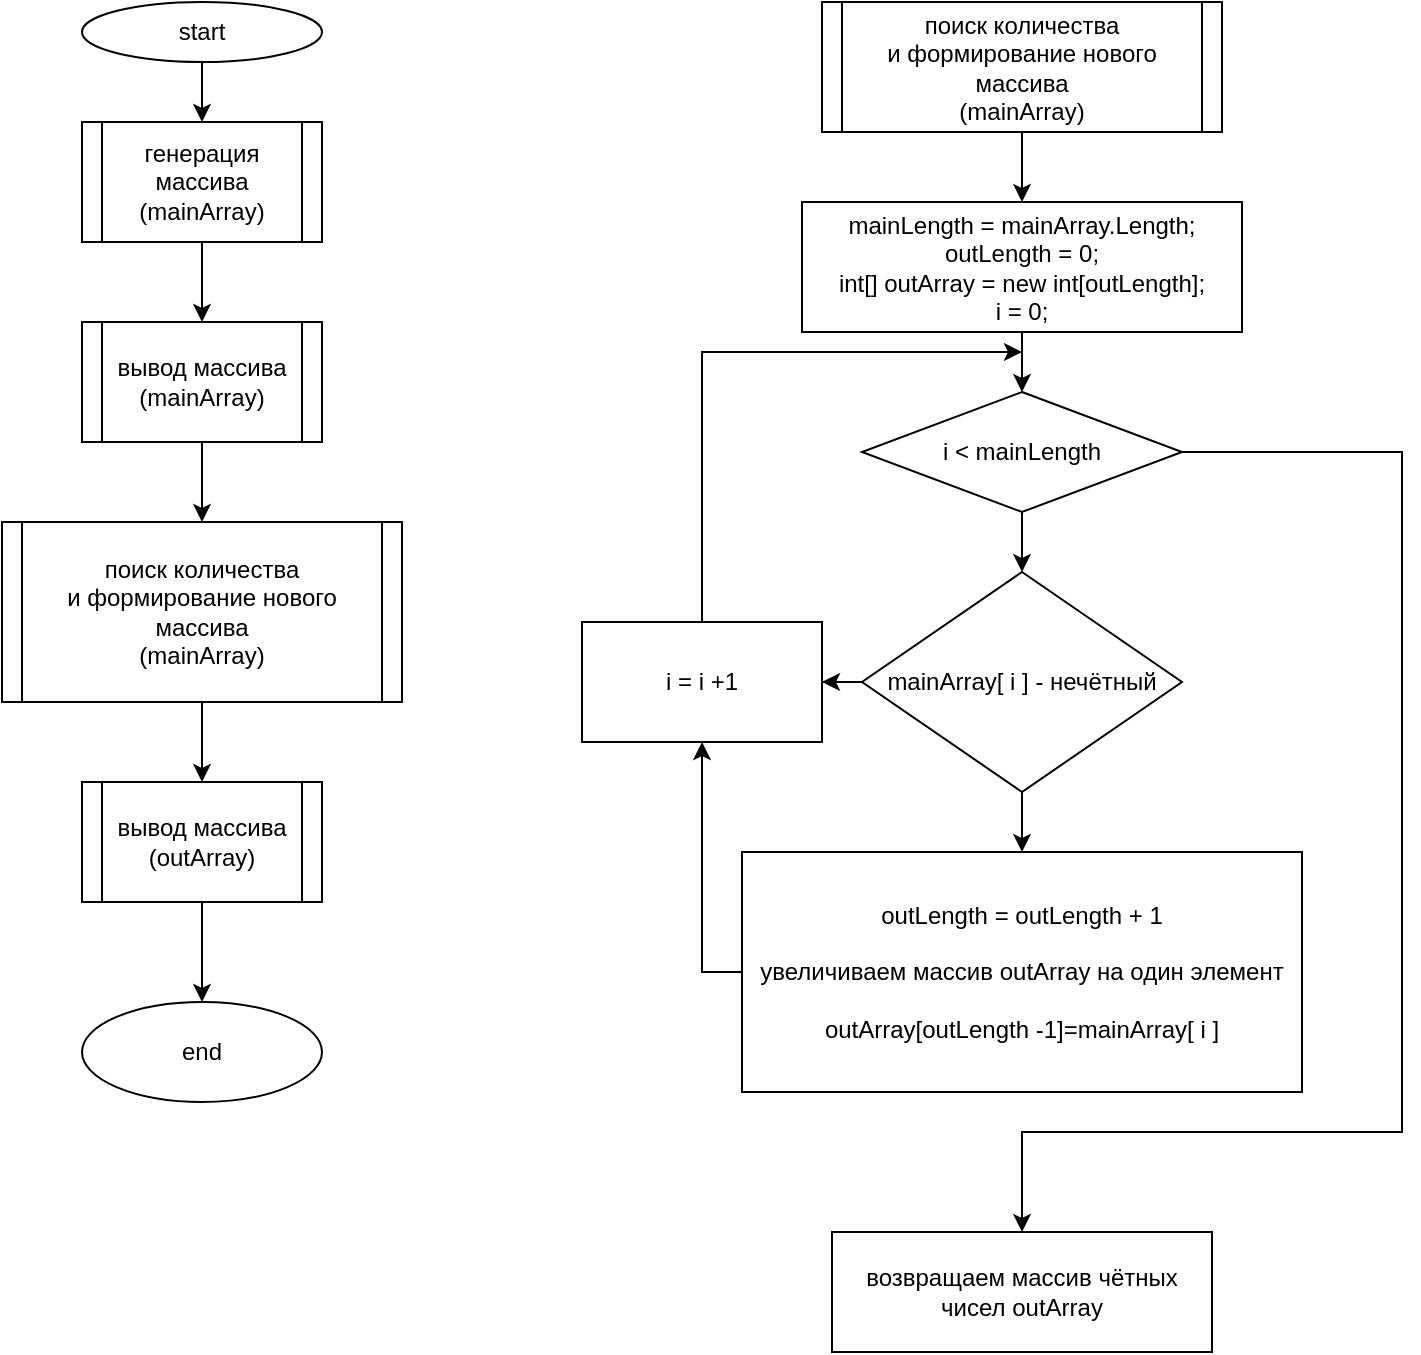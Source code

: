 <mxfile version="16.5.3" type="github">
  <diagram id="o4FirnvywalzVpw2QpcL" name="Page-1">
    <mxGraphModel dx="1102" dy="892" grid="1" gridSize="10" guides="1" tooltips="1" connect="1" arrows="1" fold="1" page="1" pageScale="1" pageWidth="827" pageHeight="1169" math="0" shadow="0">
      <root>
        <mxCell id="0" />
        <mxCell id="1" parent="0" />
        <mxCell id="huOrPXU11JPkUaO9ujRi-4" style="edgeStyle=orthogonalEdgeStyle;rounded=0;orthogonalLoop=1;jettySize=auto;html=1;entryX=0.5;entryY=0;entryDx=0;entryDy=0;" edge="1" parent="1" source="huOrPXU11JPkUaO9ujRi-1" target="huOrPXU11JPkUaO9ujRi-2">
          <mxGeometry relative="1" as="geometry" />
        </mxCell>
        <mxCell id="huOrPXU11JPkUaO9ujRi-1" value="start" style="ellipse;whiteSpace=wrap;html=1;" vertex="1" parent="1">
          <mxGeometry x="100" y="35" width="120" height="30" as="geometry" />
        </mxCell>
        <mxCell id="huOrPXU11JPkUaO9ujRi-9" style="edgeStyle=orthogonalEdgeStyle;rounded=0;orthogonalLoop=1;jettySize=auto;html=1;entryX=0.5;entryY=0;entryDx=0;entryDy=0;" edge="1" parent="1" source="huOrPXU11JPkUaO9ujRi-2" target="huOrPXU11JPkUaO9ujRi-7">
          <mxGeometry relative="1" as="geometry" />
        </mxCell>
        <mxCell id="huOrPXU11JPkUaO9ujRi-2" value="&lt;div&gt;генерация массива&lt;/div&gt;&lt;div&gt;(mainArray)&lt;br&gt;&lt;/div&gt;" style="shape=process;whiteSpace=wrap;html=1;backgroundOutline=1;size=0.083;" vertex="1" parent="1">
          <mxGeometry x="100" y="95" width="120" height="60" as="geometry" />
        </mxCell>
        <mxCell id="huOrPXU11JPkUaO9ujRi-11" style="edgeStyle=orthogonalEdgeStyle;rounded=0;orthogonalLoop=1;jettySize=auto;html=1;entryX=0.5;entryY=0;entryDx=0;entryDy=0;" edge="1" parent="1" source="huOrPXU11JPkUaO9ujRi-5" target="huOrPXU11JPkUaO9ujRi-10">
          <mxGeometry relative="1" as="geometry" />
        </mxCell>
        <mxCell id="huOrPXU11JPkUaO9ujRi-5" value="&lt;div&gt;поиск количества&lt;/div&gt;&lt;div&gt;и формирование нового массива&lt;/div&gt;&lt;div&gt;(mainArray)&lt;br&gt;&lt;/div&gt;" style="shape=process;whiteSpace=wrap;html=1;backgroundOutline=1;size=0.05;" vertex="1" parent="1">
          <mxGeometry x="60" y="295" width="200" height="90" as="geometry" />
        </mxCell>
        <mxCell id="huOrPXU11JPkUaO9ujRi-8" value="" style="edgeStyle=orthogonalEdgeStyle;rounded=0;orthogonalLoop=1;jettySize=auto;html=1;" edge="1" parent="1" source="huOrPXU11JPkUaO9ujRi-7" target="huOrPXU11JPkUaO9ujRi-5">
          <mxGeometry relative="1" as="geometry" />
        </mxCell>
        <mxCell id="huOrPXU11JPkUaO9ujRi-7" value="&lt;div&gt;вывод массива&lt;/div&gt;&lt;div&gt;(mainArray)&lt;br&gt;&lt;/div&gt;" style="shape=process;whiteSpace=wrap;html=1;backgroundOutline=1;size=0.083;" vertex="1" parent="1">
          <mxGeometry x="100" y="195" width="120" height="60" as="geometry" />
        </mxCell>
        <mxCell id="huOrPXU11JPkUaO9ujRi-13" style="edgeStyle=orthogonalEdgeStyle;rounded=0;orthogonalLoop=1;jettySize=auto;html=1;entryX=0.5;entryY=0;entryDx=0;entryDy=0;" edge="1" parent="1" source="huOrPXU11JPkUaO9ujRi-10" target="huOrPXU11JPkUaO9ujRi-12">
          <mxGeometry relative="1" as="geometry" />
        </mxCell>
        <mxCell id="huOrPXU11JPkUaO9ujRi-10" value="&lt;div&gt;вывод массива&lt;/div&gt;&lt;div&gt;(outArray)&lt;br&gt;&lt;/div&gt;" style="shape=process;whiteSpace=wrap;html=1;backgroundOutline=1;size=0.083;" vertex="1" parent="1">
          <mxGeometry x="100" y="425" width="120" height="60" as="geometry" />
        </mxCell>
        <mxCell id="huOrPXU11JPkUaO9ujRi-12" value="end" style="ellipse;whiteSpace=wrap;html=1;" vertex="1" parent="1">
          <mxGeometry x="100" y="535" width="120" height="50" as="geometry" />
        </mxCell>
        <mxCell id="huOrPXU11JPkUaO9ujRi-16" value="" style="edgeStyle=orthogonalEdgeStyle;rounded=0;orthogonalLoop=1;jettySize=auto;html=1;" edge="1" parent="1" source="huOrPXU11JPkUaO9ujRi-14" target="huOrPXU11JPkUaO9ujRi-15">
          <mxGeometry relative="1" as="geometry" />
        </mxCell>
        <mxCell id="huOrPXU11JPkUaO9ujRi-14" value="&lt;div&gt;поиск количества&lt;/div&gt;&lt;div&gt;и формирование нового массива&lt;/div&gt;&lt;div&gt;(mainArray)&lt;br&gt;&lt;/div&gt;" style="shape=process;whiteSpace=wrap;html=1;backgroundOutline=1;size=0.05;" vertex="1" parent="1">
          <mxGeometry x="470" y="35" width="200" height="65" as="geometry" />
        </mxCell>
        <mxCell id="huOrPXU11JPkUaO9ujRi-20" value="" style="edgeStyle=orthogonalEdgeStyle;rounded=0;orthogonalLoop=1;jettySize=auto;html=1;" edge="1" parent="1" source="huOrPXU11JPkUaO9ujRi-15" target="huOrPXU11JPkUaO9ujRi-19">
          <mxGeometry relative="1" as="geometry" />
        </mxCell>
        <mxCell id="huOrPXU11JPkUaO9ujRi-15" value="mainLength = mainArray.Length;&lt;div&gt;outLength = 0;&lt;/div&gt;&lt;div&gt;&lt;div&gt;int[] outArray = new int[outLength];&lt;/div&gt;&lt;div&gt;i = 0;&lt;br&gt;&lt;/div&gt;&lt;/div&gt;" style="rounded=0;whiteSpace=wrap;html=1;" vertex="1" parent="1">
          <mxGeometry x="460" y="135" width="220" height="65" as="geometry" />
        </mxCell>
        <mxCell id="huOrPXU11JPkUaO9ujRi-23" value="" style="edgeStyle=orthogonalEdgeStyle;rounded=0;orthogonalLoop=1;jettySize=auto;html=1;entryX=0.5;entryY=0;entryDx=0;entryDy=0;" edge="1" parent="1" source="huOrPXU11JPkUaO9ujRi-19" target="huOrPXU11JPkUaO9ujRi-25">
          <mxGeometry relative="1" as="geometry">
            <mxPoint x="570" y="295" as="targetPoint" />
          </mxGeometry>
        </mxCell>
        <mxCell id="huOrPXU11JPkUaO9ujRi-33" style="edgeStyle=orthogonalEdgeStyle;rounded=0;orthogonalLoop=1;jettySize=auto;html=1;" edge="1" parent="1" source="huOrPXU11JPkUaO9ujRi-19">
          <mxGeometry relative="1" as="geometry">
            <mxPoint x="570" y="650" as="targetPoint" />
            <Array as="points">
              <mxPoint x="760" y="260" />
              <mxPoint x="760" y="600" />
              <mxPoint x="570" y="600" />
            </Array>
          </mxGeometry>
        </mxCell>
        <mxCell id="huOrPXU11JPkUaO9ujRi-19" value="i &amp;lt; mainLength " style="rhombus;whiteSpace=wrap;html=1;rounded=0;" vertex="1" parent="1">
          <mxGeometry x="490" y="230" width="160" height="60" as="geometry" />
        </mxCell>
        <mxCell id="huOrPXU11JPkUaO9ujRi-21" style="edgeStyle=orthogonalEdgeStyle;rounded=0;orthogonalLoop=1;jettySize=auto;html=1;exitX=0.5;exitY=1;exitDx=0;exitDy=0;" edge="1" parent="1" source="huOrPXU11JPkUaO9ujRi-19" target="huOrPXU11JPkUaO9ujRi-19">
          <mxGeometry relative="1" as="geometry" />
        </mxCell>
        <mxCell id="huOrPXU11JPkUaO9ujRi-28" value="" style="edgeStyle=orthogonalEdgeStyle;rounded=0;orthogonalLoop=1;jettySize=auto;html=1;" edge="1" parent="1" source="huOrPXU11JPkUaO9ujRi-25" target="huOrPXU11JPkUaO9ujRi-27">
          <mxGeometry relative="1" as="geometry" />
        </mxCell>
        <mxCell id="huOrPXU11JPkUaO9ujRi-31" value="" style="edgeStyle=orthogonalEdgeStyle;rounded=0;orthogonalLoop=1;jettySize=auto;html=1;" edge="1" parent="1" source="huOrPXU11JPkUaO9ujRi-25" target="huOrPXU11JPkUaO9ujRi-30">
          <mxGeometry relative="1" as="geometry" />
        </mxCell>
        <mxCell id="huOrPXU11JPkUaO9ujRi-25" value="mainArray[ i ] - нечётный" style="rhombus;whiteSpace=wrap;html=1;" vertex="1" parent="1">
          <mxGeometry x="490" y="320" width="160" height="110" as="geometry" />
        </mxCell>
        <mxCell id="huOrPXU11JPkUaO9ujRi-29" style="edgeStyle=orthogonalEdgeStyle;rounded=0;orthogonalLoop=1;jettySize=auto;html=1;" edge="1" parent="1" source="huOrPXU11JPkUaO9ujRi-27">
          <mxGeometry relative="1" as="geometry">
            <mxPoint x="570" y="210" as="targetPoint" />
            <Array as="points">
              <mxPoint x="410" y="210" />
            </Array>
          </mxGeometry>
        </mxCell>
        <mxCell id="huOrPXU11JPkUaO9ujRi-27" value="i = i +1" style="whiteSpace=wrap;html=1;" vertex="1" parent="1">
          <mxGeometry x="350" y="345" width="120" height="60" as="geometry" />
        </mxCell>
        <mxCell id="huOrPXU11JPkUaO9ujRi-32" style="edgeStyle=orthogonalEdgeStyle;rounded=0;orthogonalLoop=1;jettySize=auto;html=1;entryX=0.5;entryY=1;entryDx=0;entryDy=0;" edge="1" parent="1" source="huOrPXU11JPkUaO9ujRi-30" target="huOrPXU11JPkUaO9ujRi-27">
          <mxGeometry relative="1" as="geometry">
            <Array as="points">
              <mxPoint x="410" y="520" />
            </Array>
          </mxGeometry>
        </mxCell>
        <mxCell id="huOrPXU11JPkUaO9ujRi-30" value="&lt;div&gt;outLength = outLength + 1&lt;/div&gt;&lt;div&gt;&lt;br&gt;&lt;/div&gt;&lt;div&gt;увеличиваем массив outArray на один элемент&lt;/div&gt;&lt;div&gt;&lt;br&gt;&lt;/div&gt;&lt;div&gt;outArray[outLength -1]=mainArray[ i ]&lt;br&gt;&lt;/div&gt;" style="whiteSpace=wrap;html=1;" vertex="1" parent="1">
          <mxGeometry x="430" y="460" width="280" height="120" as="geometry" />
        </mxCell>
        <mxCell id="huOrPXU11JPkUaO9ujRi-34" value="возвращаем массив чётных чисел outArray " style="rounded=0;whiteSpace=wrap;html=1;" vertex="1" parent="1">
          <mxGeometry x="475" y="650" width="190" height="60" as="geometry" />
        </mxCell>
      </root>
    </mxGraphModel>
  </diagram>
</mxfile>
